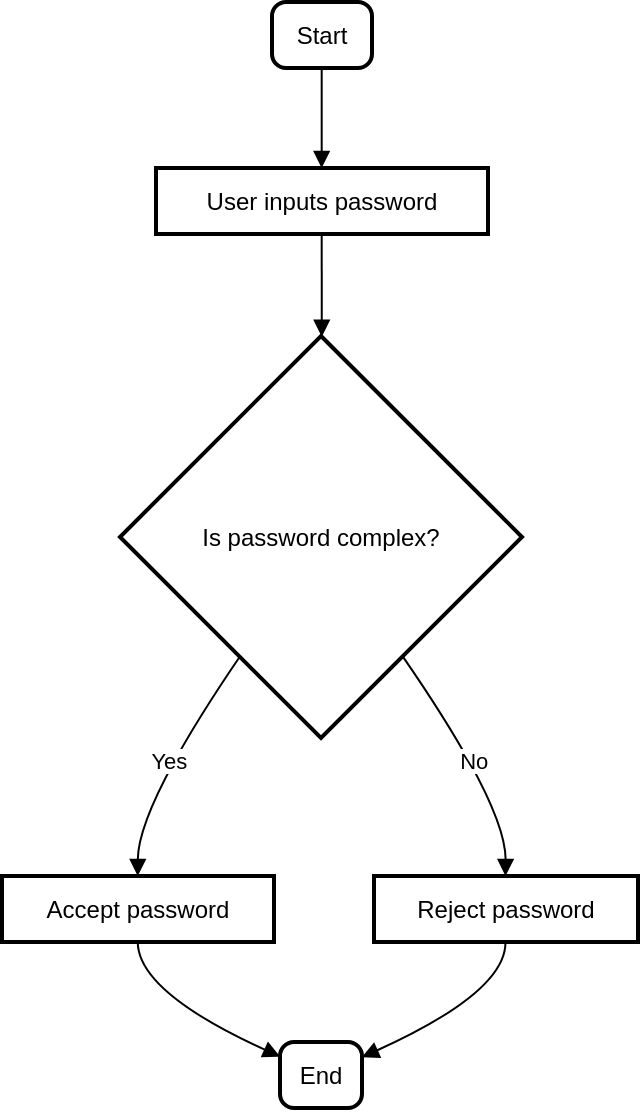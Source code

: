 <mxfile version="24.4.13" type="device">
  <diagram name="Page-1" id="DAGkSFa4JR-oGyQ9L9eq">
    <mxGraphModel dx="3000" dy="2803" grid="1" gridSize="10" guides="1" tooltips="1" connect="1" arrows="1" fold="1" page="1" pageScale="1" pageWidth="850" pageHeight="1100" math="0" shadow="0">
      <root>
        <mxCell id="0" />
        <mxCell id="1" parent="0" />
        <mxCell id="2" value="Start" style="rounded=1;absoluteArcSize=1;arcSize=14;whiteSpace=wrap;strokeWidth=2;" parent="1" vertex="1">
          <mxGeometry x="135" width="50" height="33" as="geometry" />
        </mxCell>
        <mxCell id="3" value="User inputs password" style="whiteSpace=wrap;strokeWidth=2;" parent="1" vertex="1">
          <mxGeometry x="77" y="83" width="166" height="33" as="geometry" />
        </mxCell>
        <mxCell id="4" value="Is password complex?" style="rhombus;strokeWidth=2;whiteSpace=wrap;" parent="1" vertex="1">
          <mxGeometry x="59" y="167" width="201" height="201" as="geometry" />
        </mxCell>
        <mxCell id="5" value="Reject password" style="whiteSpace=wrap;strokeWidth=2;" parent="1" vertex="1">
          <mxGeometry x="186" y="437" width="132" height="33" as="geometry" />
        </mxCell>
        <mxCell id="6" value="Accept password" style="whiteSpace=wrap;strokeWidth=2;" parent="1" vertex="1">
          <mxGeometry y="437" width="136" height="33" as="geometry" />
        </mxCell>
        <mxCell id="7" value="End" style="rounded=1;absoluteArcSize=1;arcSize=14;whiteSpace=wrap;strokeWidth=2;" parent="1" vertex="1">
          <mxGeometry x="139" y="520" width="41" height="33" as="geometry" />
        </mxCell>
        <mxCell id="8" value="" style="curved=1;startArrow=none;endArrow=block;exitX=0.497;exitY=1.012;entryX=0.499;entryY=0.012;" parent="1" source="2" target="3" edge="1">
          <mxGeometry relative="1" as="geometry">
            <Array as="points" />
          </mxGeometry>
        </mxCell>
        <mxCell id="9" value="" style="curved=1;startArrow=none;endArrow=block;exitX=0.499;exitY=1.024;entryX=0.502;entryY=-0.001;" parent="1" source="3" target="4" edge="1">
          <mxGeometry relative="1" as="geometry">
            <Array as="points" />
          </mxGeometry>
        </mxCell>
        <mxCell id="10" value="No" style="curved=1;startArrow=none;endArrow=block;exitX=0.843;exitY=1.001;entryX=0.498;entryY=-0.011;" parent="1" source="4" target="5" edge="1">
          <mxGeometry relative="1" as="geometry">
            <Array as="points">
              <mxPoint x="252" y="402" />
            </Array>
          </mxGeometry>
        </mxCell>
        <mxCell id="11" value="Yes" style="curved=1;startArrow=none;endArrow=block;exitX=0.16;exitY=1.001;entryX=0.499;entryY=-0.011;" parent="1" source="4" target="6" edge="1">
          <mxGeometry relative="1" as="geometry">
            <Array as="points">
              <mxPoint x="68" y="402" />
            </Array>
          </mxGeometry>
        </mxCell>
        <mxCell id="12" value="" style="curved=1;startArrow=none;endArrow=block;exitX=0.499;exitY=1.001;entryX=0.005;entryY=0.224;" parent="1" source="6" target="7" edge="1">
          <mxGeometry relative="1" as="geometry">
            <Array as="points">
              <mxPoint x="68" y="495" />
            </Array>
          </mxGeometry>
        </mxCell>
        <mxCell id="13" value="" style="curved=1;startArrow=none;endArrow=block;exitX=0.498;exitY=1.001;entryX=1.011;entryY=0.224;" parent="1" source="5" target="7" edge="1">
          <mxGeometry relative="1" as="geometry">
            <Array as="points">
              <mxPoint x="252" y="495" />
            </Array>
          </mxGeometry>
        </mxCell>
      </root>
    </mxGraphModel>
  </diagram>
</mxfile>

